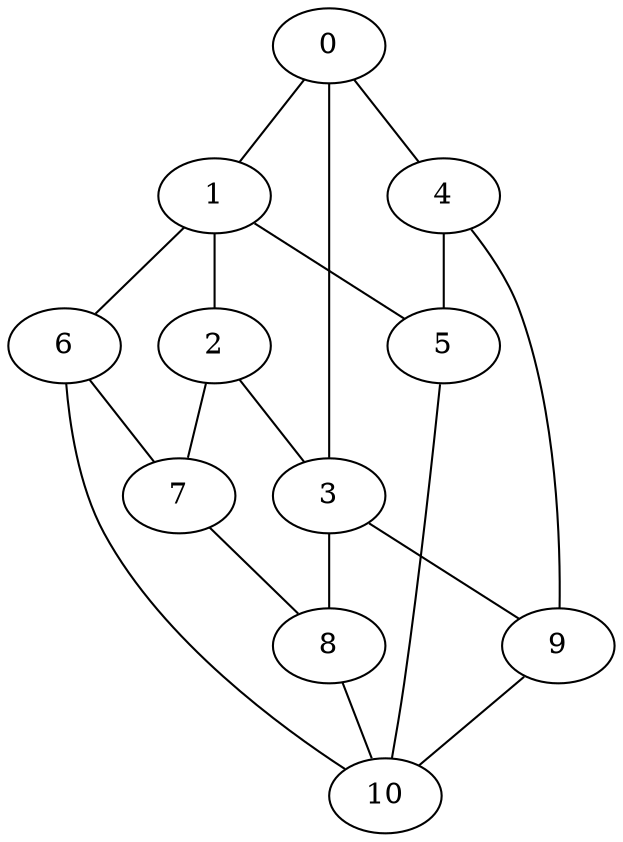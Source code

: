 graph g {0;1;2;3;4;5;6;7;8;9;10;0 -- 1;0 -- 3;0 -- 4;1 -- 2;1 -- 5;1 -- 6;2 -- 3;2 -- 7;3 -- 8;3 -- 9;4 -- 5;4 -- 9;5 -- 10;6 -- 7;6 -- 10;7 -- 8;8 -- 10;9 -- 10;}